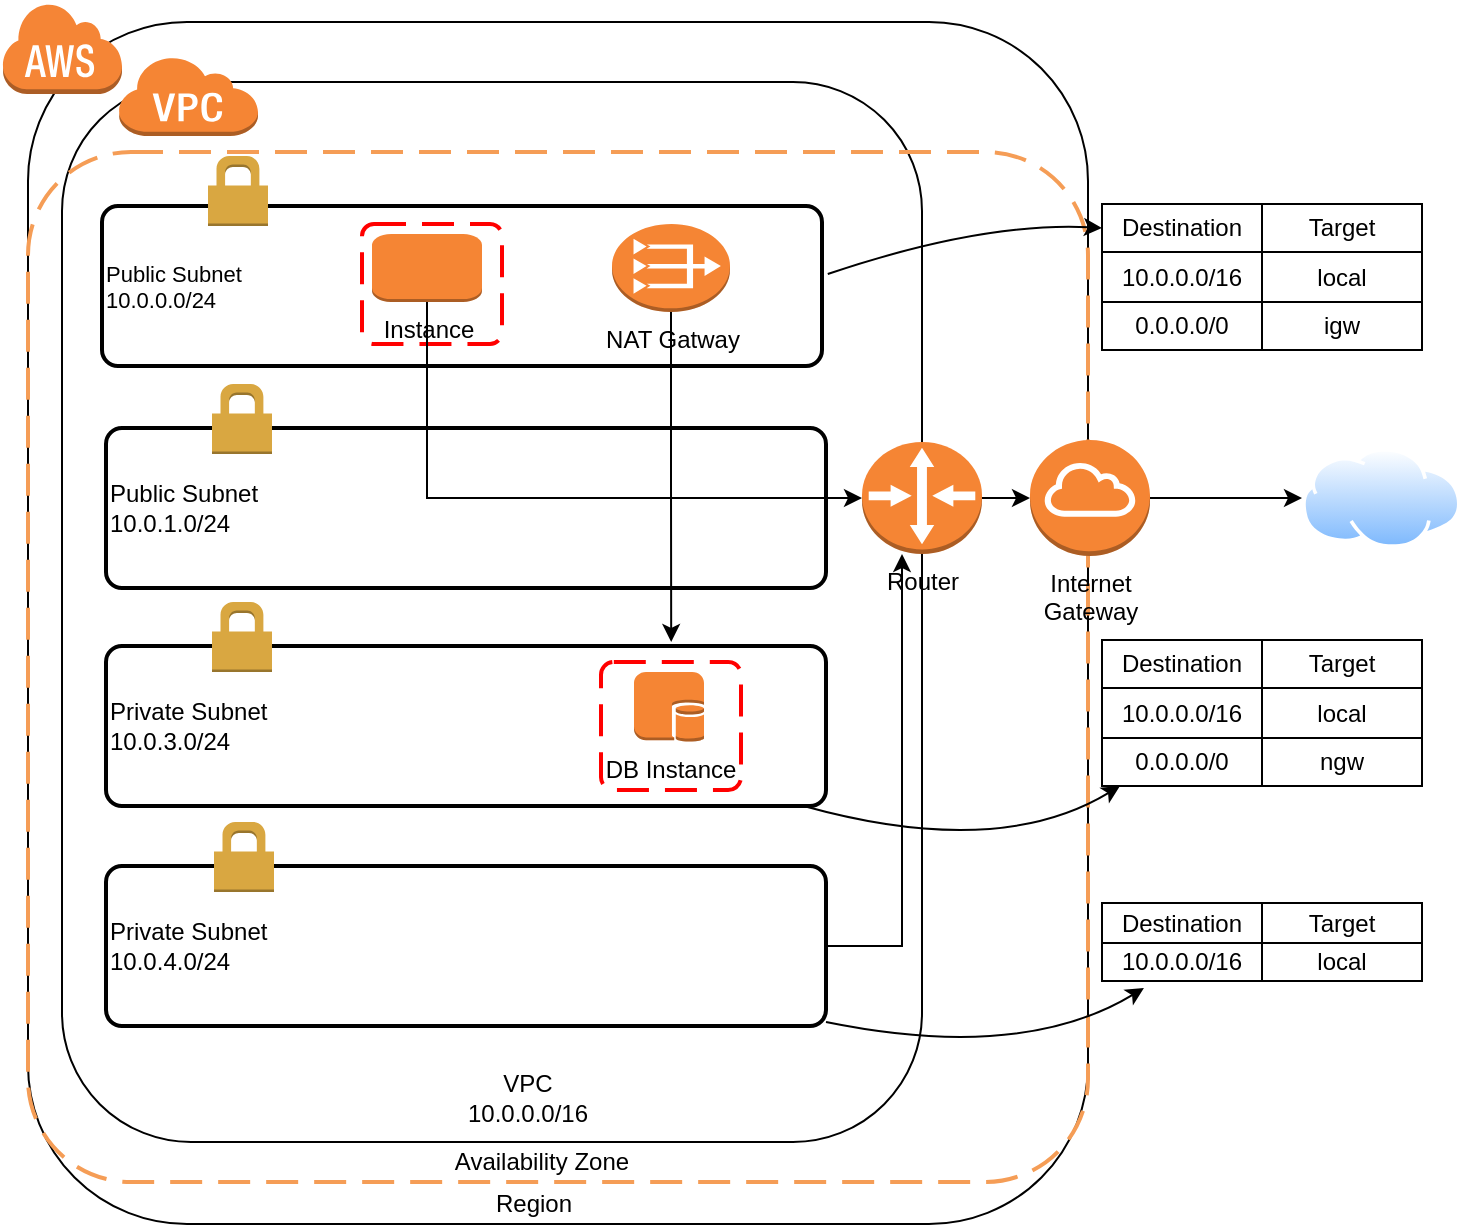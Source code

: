 <mxfile version="13.9.9" type="device"><diagram id="Qwgz2bx4tbBgzPE6QJhf" name="Page-1"><mxGraphModel dx="868" dy="3844" grid="1" gridSize="10" guides="1" tooltips="1" connect="1" arrows="1" fold="1" page="1" pageScale="1" pageWidth="850" pageHeight="1100" math="0" shadow="0"><root><mxCell id="0"/><mxCell id="1" parent="0"/><mxCell id="c1PBJER3GQip45SKAFl2-1" value="" style="rounded=1;whiteSpace=wrap;html=1;direction=south;" parent="1" vertex="1"><mxGeometry x="123" y="-2960" width="530" height="601" as="geometry"/></mxCell><mxCell id="VtWXHGTGtryFyfVGypdh-2" value="" style="rounded=1;whiteSpace=wrap;html=1;direction=south;" parent="1" vertex="1"><mxGeometry x="140" y="-2930" width="430" height="530" as="geometry"/></mxCell><mxCell id="VtWXHGTGtryFyfVGypdh-3" value="" style="rounded=1;arcSize=10;dashed=1;strokeColor=#F59D56;fillColor=none;gradientColor=none;dashPattern=8 4;strokeWidth=2;" parent="1" vertex="1"><mxGeometry x="123" y="-2895" width="530" height="515" as="geometry"/></mxCell><mxCell id="JiwMoCqbhcL0JQv68aPd-1" value="" style="outlineConnect=0;dashed=0;verticalLabelPosition=bottom;verticalAlign=top;align=center;html=1;shape=mxgraph.aws3.virtual_private_cloud;fillColor=#F58534;gradientColor=none;" parent="1" vertex="1"><mxGeometry x="168" y="-2943" width="70" height="40" as="geometry"/></mxCell><mxCell id="JiwMoCqbhcL0JQv68aPd-5" value="" style="dashed=0;html=1;shape=mxgraph.aws3.cloud;fillColor=#F58536;gradientColor=none;dashed=0;" parent="1" vertex="1"><mxGeometry x="110" y="-2970" width="60" height="46" as="geometry"/></mxCell><mxCell id="JiwMoCqbhcL0JQv68aPd-6" value="Region" style="text;html=1;strokeColor=none;fillColor=none;align=center;verticalAlign=middle;whiteSpace=wrap;rounded=0;" parent="1" vertex="1"><mxGeometry x="356" y="-2379" width="40" height="20" as="geometry"/></mxCell><mxCell id="JiwMoCqbhcL0JQv68aPd-7" value="Availability Zone" style="text;html=1;strokeColor=none;fillColor=none;align=center;verticalAlign=middle;whiteSpace=wrap;rounded=0;" parent="1" vertex="1"><mxGeometry x="330" y="-2400" width="100" height="20" as="geometry"/></mxCell><mxCell id="JiwMoCqbhcL0JQv68aPd-8" value="VPC&lt;br&gt;10.0.0.0/16" style="text;html=1;strokeColor=none;fillColor=none;align=center;verticalAlign=middle;whiteSpace=wrap;rounded=0;" parent="1" vertex="1"><mxGeometry x="353" y="-2432" width="40" height="20" as="geometry"/></mxCell><mxCell id="JiwMoCqbhcL0JQv68aPd-11" value="&lt;font style=&quot;font-size: 11px&quot;&gt;Public Subnet&lt;br&gt;&lt;/font&gt;&lt;div style=&quot;font-size: 11px&quot;&gt;&lt;font style=&quot;font-size: 11px&quot;&gt;10.0.0.0/24&lt;/font&gt;&lt;/div&gt;" style="rounded=1;arcSize=10;dashed=0;fillColor=none;gradientColor=none;strokeWidth=2;html=1;align=left;" parent="1" vertex="1"><mxGeometry x="160" y="-2868" width="360" height="80" as="geometry"/></mxCell><mxCell id="JiwMoCqbhcL0JQv68aPd-12" value="" style="dashed=0;html=1;shape=mxgraph.aws3.permissions;fillColor=#D9A741;gradientColor=none;dashed=0;" parent="1" vertex="1"><mxGeometry x="213" y="-2893" width="30" height="35" as="geometry"/></mxCell><mxCell id="JiwMoCqbhcL0JQv68aPd-13" value="&lt;div&gt;&lt;span&gt;Public Subnet&lt;/span&gt;&lt;/div&gt;&lt;div&gt;&lt;span&gt;10.0.1.0/24&lt;/span&gt;&lt;/div&gt;" style="rounded=1;arcSize=10;dashed=0;fillColor=none;gradientColor=none;strokeWidth=2;html=1;align=left;" parent="1" vertex="1"><mxGeometry x="162" y="-2757" width="360" height="80" as="geometry"/></mxCell><mxCell id="JiwMoCqbhcL0JQv68aPd-14" value="" style="dashed=0;html=1;shape=mxgraph.aws3.permissions;fillColor=#D9A741;gradientColor=none;dashed=0;" parent="1" vertex="1"><mxGeometry x="215" y="-2779" width="30" height="35" as="geometry"/></mxCell><mxCell id="JiwMoCqbhcL0JQv68aPd-15" value="Private Subnet&lt;br&gt;10.0.3.0/24" style="rounded=1;arcSize=10;dashed=0;fillColor=none;gradientColor=none;strokeWidth=2;html=1;align=left;" parent="1" vertex="1"><mxGeometry x="162" y="-2648" width="360" height="80" as="geometry"/></mxCell><mxCell id="JiwMoCqbhcL0JQv68aPd-16" value="" style="dashed=0;html=1;shape=mxgraph.aws3.permissions;fillColor=#D9A741;gradientColor=none;dashed=0;" parent="1" vertex="1"><mxGeometry x="215" y="-2670" width="30" height="35" as="geometry"/></mxCell><mxCell id="oZOi7mkaYkfrn2mOimWq-51" style="edgeStyle=orthogonalEdgeStyle;rounded=0;orthogonalLoop=1;jettySize=auto;html=1;" edge="1" parent="1" source="JiwMoCqbhcL0JQv68aPd-17" target="JiwMoCqbhcL0JQv68aPd-20"><mxGeometry relative="1" as="geometry"><Array as="points"><mxPoint x="560" y="-2498"/></Array></mxGeometry></mxCell><mxCell id="JiwMoCqbhcL0JQv68aPd-17" value="Private Subnet&lt;br&gt;10.0.4.0/24" style="rounded=1;arcSize=10;dashed=0;fillColor=none;gradientColor=none;strokeWidth=2;html=1;align=left;" parent="1" vertex="1"><mxGeometry x="162" y="-2538" width="360" height="80" as="geometry"/></mxCell><mxCell id="JiwMoCqbhcL0JQv68aPd-18" value="" style="dashed=0;html=1;shape=mxgraph.aws3.permissions;fillColor=#D9A741;gradientColor=none;dashed=0;" parent="1" vertex="1"><mxGeometry x="216" y="-2560" width="30" height="35" as="geometry"/></mxCell><mxCell id="oZOi7mkaYkfrn2mOimWq-6" style="edgeStyle=orthogonalEdgeStyle;rounded=0;orthogonalLoop=1;jettySize=auto;html=1;entryX=0.785;entryY=-0.025;entryDx=0;entryDy=0;entryPerimeter=0;" edge="1" parent="1" source="JiwMoCqbhcL0JQv68aPd-19" target="JiwMoCqbhcL0JQv68aPd-15"><mxGeometry relative="1" as="geometry"/></mxCell><mxCell id="JiwMoCqbhcL0JQv68aPd-19" value="NAT Gatway" style="outlineConnect=0;dashed=0;verticalLabelPosition=bottom;verticalAlign=top;align=center;html=1;shape=mxgraph.aws3.vpc_nat_gateway;fillColor=#F58534;gradientColor=none;" parent="1" vertex="1"><mxGeometry x="415" y="-2859" width="59" height="44" as="geometry"/></mxCell><mxCell id="oZOi7mkaYkfrn2mOimWq-8" style="edgeStyle=orthogonalEdgeStyle;rounded=0;orthogonalLoop=1;jettySize=auto;html=1;" edge="1" parent="1" source="JiwMoCqbhcL0JQv68aPd-20" target="JiwMoCqbhcL0JQv68aPd-21"><mxGeometry relative="1" as="geometry"/></mxCell><mxCell id="JiwMoCqbhcL0JQv68aPd-20" value="Router&lt;br&gt;" style="outlineConnect=0;dashed=0;verticalLabelPosition=bottom;verticalAlign=top;align=center;html=1;shape=mxgraph.aws3.router;fillColor=#F58534;gradientColor=none;" parent="1" vertex="1"><mxGeometry x="540" y="-2750" width="60" height="56" as="geometry"/></mxCell><mxCell id="oZOi7mkaYkfrn2mOimWq-13" style="edgeStyle=orthogonalEdgeStyle;rounded=0;orthogonalLoop=1;jettySize=auto;html=1;" edge="1" parent="1" source="JiwMoCqbhcL0JQv68aPd-21" target="oZOi7mkaYkfrn2mOimWq-11"><mxGeometry relative="1" as="geometry"/></mxCell><mxCell id="JiwMoCqbhcL0JQv68aPd-21" value="Internet&lt;br&gt;Gateway" style="outlineConnect=0;dashed=0;verticalLabelPosition=bottom;verticalAlign=top;align=center;html=1;shape=mxgraph.aws3.internet_gateway;fillColor=#F58534;gradientColor=none;" parent="1" vertex="1"><mxGeometry x="624" y="-2751" width="60" height="58" as="geometry"/></mxCell><mxCell id="JiwMoCqbhcL0JQv68aPd-22" value="" style="rounded=1;arcSize=10;dashed=1;strokeColor=#ff0000;fillColor=none;gradientColor=none;dashPattern=8 4;strokeWidth=2;html=1;align=left;" parent="1" vertex="1"><mxGeometry x="290" y="-2859" width="70" height="60" as="geometry"/></mxCell><mxCell id="JiwMoCqbhcL0JQv68aPd-24" value="" style="rounded=1;arcSize=10;dashed=1;strokeColor=#ff0000;fillColor=none;gradientColor=none;dashPattern=8 4;strokeWidth=2;html=1;" parent="1" vertex="1"><mxGeometry x="409.5" y="-2640" width="70" height="64" as="geometry"/></mxCell><mxCell id="oZOi7mkaYkfrn2mOimWq-7" style="edgeStyle=orthogonalEdgeStyle;rounded=0;orthogonalLoop=1;jettySize=auto;html=1;entryX=0;entryY=0.5;entryDx=0;entryDy=0;entryPerimeter=0;" edge="1" parent="1" source="JiwMoCqbhcL0JQv68aPd-25" target="JiwMoCqbhcL0JQv68aPd-20"><mxGeometry relative="1" as="geometry"><Array as="points"><mxPoint x="323" y="-2722"/></Array></mxGeometry></mxCell><mxCell id="JiwMoCqbhcL0JQv68aPd-25" value="Instance" style="outlineConnect=0;dashed=0;verticalLabelPosition=bottom;verticalAlign=top;align=center;html=1;shape=mxgraph.aws3.instance;fillColor=#F58534;gradientColor=none;" parent="1" vertex="1"><mxGeometry x="295" y="-2854" width="55" height="34" as="geometry"/></mxCell><mxCell id="JiwMoCqbhcL0JQv68aPd-26" value="DB Instance" style="outlineConnect=0;dashed=0;verticalLabelPosition=bottom;verticalAlign=top;align=center;html=1;shape=mxgraph.aws3.db_on_instance;fillColor=#F58534;gradientColor=none;" parent="1" vertex="1"><mxGeometry x="426" y="-2635" width="35" height="35" as="geometry"/></mxCell><mxCell id="oZOi7mkaYkfrn2mOimWq-11" value="" style="aspect=fixed;perimeter=ellipsePerimeter;html=1;align=center;shadow=0;dashed=0;spacingTop=3;image;image=img/lib/active_directory/internet_cloud.svg;" vertex="1" parent="1"><mxGeometry x="760" y="-2747" width="79.36" height="50" as="geometry"/></mxCell><mxCell id="oZOi7mkaYkfrn2mOimWq-14" value="" style="shape=table;html=1;whiteSpace=wrap;startSize=0;container=1;collapsible=0;childLayout=tableLayout;" vertex="1" parent="1"><mxGeometry x="660" y="-2869" width="160" height="73" as="geometry"/></mxCell><mxCell id="oZOi7mkaYkfrn2mOimWq-15" value="" style="shape=partialRectangle;html=1;whiteSpace=wrap;collapsible=0;dropTarget=0;pointerEvents=0;fillColor=none;top=0;left=0;bottom=0;right=0;points=[[0,0.5],[1,0.5]];portConstraint=eastwest;" vertex="1" parent="oZOi7mkaYkfrn2mOimWq-14"><mxGeometry width="160" height="24" as="geometry"/></mxCell><mxCell id="oZOi7mkaYkfrn2mOimWq-16" value="Destination" style="shape=partialRectangle;html=1;whiteSpace=wrap;connectable=0;overflow=hidden;fillColor=none;top=0;left=0;bottom=0;right=0;" vertex="1" parent="oZOi7mkaYkfrn2mOimWq-15"><mxGeometry width="80" height="24" as="geometry"/></mxCell><mxCell id="oZOi7mkaYkfrn2mOimWq-17" value="Target" style="shape=partialRectangle;html=1;whiteSpace=wrap;connectable=0;overflow=hidden;fillColor=none;top=0;left=0;bottom=0;right=0;" vertex="1" parent="oZOi7mkaYkfrn2mOimWq-15"><mxGeometry x="80" width="80" height="24" as="geometry"/></mxCell><mxCell id="oZOi7mkaYkfrn2mOimWq-18" value="" style="shape=partialRectangle;html=1;whiteSpace=wrap;collapsible=0;dropTarget=0;pointerEvents=0;fillColor=none;top=0;left=0;bottom=0;right=0;points=[[0,0.5],[1,0.5]];portConstraint=eastwest;" vertex="1" parent="oZOi7mkaYkfrn2mOimWq-14"><mxGeometry y="24" width="160" height="25" as="geometry"/></mxCell><mxCell id="oZOi7mkaYkfrn2mOimWq-19" value="10.0.0.0/16" style="shape=partialRectangle;html=1;whiteSpace=wrap;connectable=0;overflow=hidden;fillColor=none;top=0;left=0;bottom=0;right=0;" vertex="1" parent="oZOi7mkaYkfrn2mOimWq-18"><mxGeometry width="80" height="25" as="geometry"/></mxCell><mxCell id="oZOi7mkaYkfrn2mOimWq-20" value="local" style="shape=partialRectangle;html=1;whiteSpace=wrap;connectable=0;overflow=hidden;fillColor=none;top=0;left=0;bottom=0;right=0;" vertex="1" parent="oZOi7mkaYkfrn2mOimWq-18"><mxGeometry x="80" width="80" height="25" as="geometry"/></mxCell><mxCell id="oZOi7mkaYkfrn2mOimWq-21" value="" style="shape=partialRectangle;html=1;whiteSpace=wrap;collapsible=0;dropTarget=0;pointerEvents=0;fillColor=none;top=0;left=0;bottom=0;right=0;points=[[0,0.5],[1,0.5]];portConstraint=eastwest;" vertex="1" parent="oZOi7mkaYkfrn2mOimWq-14"><mxGeometry y="49" width="160" height="24" as="geometry"/></mxCell><mxCell id="oZOi7mkaYkfrn2mOimWq-22" value="0.0.0.0/0" style="shape=partialRectangle;html=1;whiteSpace=wrap;connectable=0;overflow=hidden;fillColor=none;top=0;left=0;bottom=0;right=0;" vertex="1" parent="oZOi7mkaYkfrn2mOimWq-21"><mxGeometry width="80" height="24" as="geometry"/></mxCell><mxCell id="oZOi7mkaYkfrn2mOimWq-23" value="igw" style="shape=partialRectangle;html=1;whiteSpace=wrap;connectable=0;overflow=hidden;fillColor=none;top=0;left=0;bottom=0;right=0;" vertex="1" parent="oZOi7mkaYkfrn2mOimWq-21"><mxGeometry x="80" width="80" height="24" as="geometry"/></mxCell><mxCell id="oZOi7mkaYkfrn2mOimWq-34" value="" style="shape=table;html=1;whiteSpace=wrap;startSize=0;container=1;collapsible=0;childLayout=tableLayout;" vertex="1" parent="1"><mxGeometry x="660" y="-2651" width="160" height="73" as="geometry"/></mxCell><mxCell id="oZOi7mkaYkfrn2mOimWq-35" value="" style="shape=partialRectangle;html=1;whiteSpace=wrap;collapsible=0;dropTarget=0;pointerEvents=0;fillColor=none;top=0;left=0;bottom=0;right=0;points=[[0,0.5],[1,0.5]];portConstraint=eastwest;" vertex="1" parent="oZOi7mkaYkfrn2mOimWq-34"><mxGeometry width="160" height="24" as="geometry"/></mxCell><mxCell id="oZOi7mkaYkfrn2mOimWq-36" value="Destination" style="shape=partialRectangle;html=1;whiteSpace=wrap;connectable=0;overflow=hidden;fillColor=none;top=0;left=0;bottom=0;right=0;" vertex="1" parent="oZOi7mkaYkfrn2mOimWq-35"><mxGeometry width="80" height="24" as="geometry"/></mxCell><mxCell id="oZOi7mkaYkfrn2mOimWq-37" value="Target" style="shape=partialRectangle;html=1;whiteSpace=wrap;connectable=0;overflow=hidden;fillColor=none;top=0;left=0;bottom=0;right=0;" vertex="1" parent="oZOi7mkaYkfrn2mOimWq-35"><mxGeometry x="80" width="80" height="24" as="geometry"/></mxCell><mxCell id="oZOi7mkaYkfrn2mOimWq-38" value="" style="shape=partialRectangle;html=1;whiteSpace=wrap;collapsible=0;dropTarget=0;pointerEvents=0;fillColor=none;top=0;left=0;bottom=0;right=0;points=[[0,0.5],[1,0.5]];portConstraint=eastwest;" vertex="1" parent="oZOi7mkaYkfrn2mOimWq-34"><mxGeometry y="24" width="160" height="25" as="geometry"/></mxCell><mxCell id="oZOi7mkaYkfrn2mOimWq-39" value="10.0.0.0/16" style="shape=partialRectangle;html=1;whiteSpace=wrap;connectable=0;overflow=hidden;fillColor=none;top=0;left=0;bottom=0;right=0;" vertex="1" parent="oZOi7mkaYkfrn2mOimWq-38"><mxGeometry width="80" height="25" as="geometry"/></mxCell><mxCell id="oZOi7mkaYkfrn2mOimWq-40" value="local" style="shape=partialRectangle;html=1;whiteSpace=wrap;connectable=0;overflow=hidden;fillColor=none;top=0;left=0;bottom=0;right=0;" vertex="1" parent="oZOi7mkaYkfrn2mOimWq-38"><mxGeometry x="80" width="80" height="25" as="geometry"/></mxCell><mxCell id="oZOi7mkaYkfrn2mOimWq-41" value="" style="shape=partialRectangle;html=1;whiteSpace=wrap;collapsible=0;dropTarget=0;pointerEvents=0;fillColor=none;top=0;left=0;bottom=0;right=0;points=[[0,0.5],[1,0.5]];portConstraint=eastwest;" vertex="1" parent="oZOi7mkaYkfrn2mOimWq-34"><mxGeometry y="49" width="160" height="24" as="geometry"/></mxCell><mxCell id="oZOi7mkaYkfrn2mOimWq-42" value="0.0.0.0/0" style="shape=partialRectangle;html=1;whiteSpace=wrap;connectable=0;overflow=hidden;fillColor=none;top=0;left=0;bottom=0;right=0;" vertex="1" parent="oZOi7mkaYkfrn2mOimWq-41"><mxGeometry width="80" height="24" as="geometry"/></mxCell><mxCell id="oZOi7mkaYkfrn2mOimWq-43" value="ngw" style="shape=partialRectangle;html=1;whiteSpace=wrap;connectable=0;overflow=hidden;fillColor=none;top=0;left=0;bottom=0;right=0;" vertex="1" parent="oZOi7mkaYkfrn2mOimWq-41"><mxGeometry x="80" width="80" height="24" as="geometry"/></mxCell><mxCell id="oZOi7mkaYkfrn2mOimWq-44" value="" style="shape=table;html=1;whiteSpace=wrap;startSize=0;container=1;collapsible=0;childLayout=tableLayout;" vertex="1" parent="1"><mxGeometry x="660" y="-2519.5" width="160" height="39" as="geometry"/></mxCell><mxCell id="oZOi7mkaYkfrn2mOimWq-45" value="" style="shape=partialRectangle;html=1;whiteSpace=wrap;collapsible=0;dropTarget=0;pointerEvents=0;fillColor=none;top=0;left=0;bottom=0;right=0;points=[[0,0.5],[1,0.5]];portConstraint=eastwest;" vertex="1" parent="oZOi7mkaYkfrn2mOimWq-44"><mxGeometry width="160" height="20" as="geometry"/></mxCell><mxCell id="oZOi7mkaYkfrn2mOimWq-46" value="Destination" style="shape=partialRectangle;html=1;whiteSpace=wrap;connectable=0;overflow=hidden;fillColor=none;top=0;left=0;bottom=0;right=0;" vertex="1" parent="oZOi7mkaYkfrn2mOimWq-45"><mxGeometry width="80" height="20" as="geometry"/></mxCell><mxCell id="oZOi7mkaYkfrn2mOimWq-47" value="Target" style="shape=partialRectangle;html=1;whiteSpace=wrap;connectable=0;overflow=hidden;fillColor=none;top=0;left=0;bottom=0;right=0;" vertex="1" parent="oZOi7mkaYkfrn2mOimWq-45"><mxGeometry x="80" width="80" height="20" as="geometry"/></mxCell><mxCell id="oZOi7mkaYkfrn2mOimWq-48" value="" style="shape=partialRectangle;html=1;whiteSpace=wrap;collapsible=0;dropTarget=0;pointerEvents=0;fillColor=none;top=0;left=0;bottom=0;right=0;points=[[0,0.5],[1,0.5]];portConstraint=eastwest;" vertex="1" parent="oZOi7mkaYkfrn2mOimWq-44"><mxGeometry y="20" width="160" height="19" as="geometry"/></mxCell><mxCell id="oZOi7mkaYkfrn2mOimWq-49" value="10.0.0.0/16" style="shape=partialRectangle;html=1;whiteSpace=wrap;connectable=0;overflow=hidden;fillColor=none;top=0;left=0;bottom=0;right=0;" vertex="1" parent="oZOi7mkaYkfrn2mOimWq-48"><mxGeometry width="80" height="19" as="geometry"/></mxCell><mxCell id="oZOi7mkaYkfrn2mOimWq-50" value="local" style="shape=partialRectangle;html=1;whiteSpace=wrap;connectable=0;overflow=hidden;fillColor=none;top=0;left=0;bottom=0;right=0;" vertex="1" parent="oZOi7mkaYkfrn2mOimWq-48"><mxGeometry x="80" width="80" height="19" as="geometry"/></mxCell><mxCell id="oZOi7mkaYkfrn2mOimWq-58" value="" style="curved=1;endArrow=classic;html=1;entryX=0.131;entryY=1.184;entryDx=0;entryDy=0;entryPerimeter=0;" edge="1" parent="1" target="oZOi7mkaYkfrn2mOimWq-48"><mxGeometry width="50" height="50" relative="1" as="geometry"><mxPoint x="522" y="-2460" as="sourcePoint"/><mxPoint x="640" y="-2490" as="targetPoint"/><Array as="points"><mxPoint x="620" y="-2440"/></Array></mxGeometry></mxCell><mxCell id="oZOi7mkaYkfrn2mOimWq-59" value="" style="curved=1;endArrow=classic;html=1;entryX=0.131;entryY=1.184;entryDx=0;entryDy=0;entryPerimeter=0;exitX=0.969;exitY=1;exitDx=0;exitDy=0;exitPerimeter=0;" edge="1" parent="1" source="JiwMoCqbhcL0JQv68aPd-15"><mxGeometry width="50" height="50" relative="1" as="geometry"><mxPoint x="510" y="-2561" as="sourcePoint"/><mxPoint x="668.96" y="-2578.004" as="targetPoint"/><Array as="points"><mxPoint x="608" y="-2541"/></Array></mxGeometry></mxCell><mxCell id="oZOi7mkaYkfrn2mOimWq-60" value="" style="curved=1;endArrow=classic;html=1;entryX=0;entryY=0.5;entryDx=0;entryDy=0;exitX=1.008;exitY=0.425;exitDx=0;exitDy=0;exitPerimeter=0;" edge="1" parent="1" source="JiwMoCqbhcL0JQv68aPd-11" target="oZOi7mkaYkfrn2mOimWq-15"><mxGeometry width="50" height="50" relative="1" as="geometry"><mxPoint x="510.0" y="-2859" as="sourcePoint"/><mxPoint x="668.12" y="-2869.004" as="targetPoint"/><Array as="points"><mxPoint x="600" y="-2860"/></Array></mxGeometry></mxCell></root></mxGraphModel></diagram></mxfile>